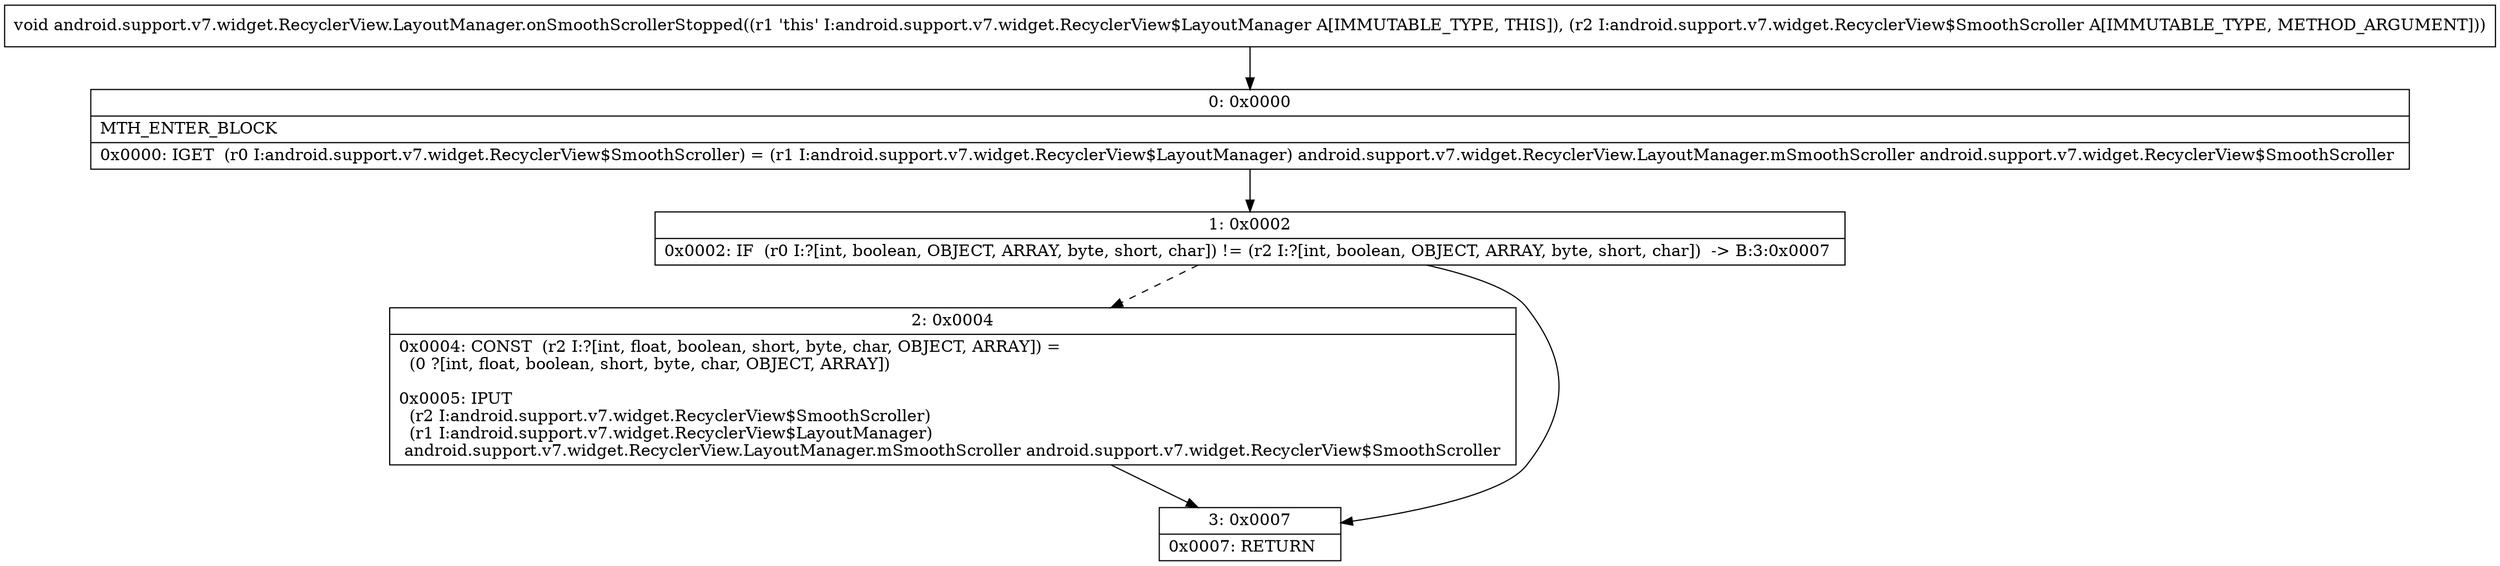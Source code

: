 digraph "CFG forandroid.support.v7.widget.RecyclerView.LayoutManager.onSmoothScrollerStopped(Landroid\/support\/v7\/widget\/RecyclerView$SmoothScroller;)V" {
Node_0 [shape=record,label="{0\:\ 0x0000|MTH_ENTER_BLOCK\l|0x0000: IGET  (r0 I:android.support.v7.widget.RecyclerView$SmoothScroller) = (r1 I:android.support.v7.widget.RecyclerView$LayoutManager) android.support.v7.widget.RecyclerView.LayoutManager.mSmoothScroller android.support.v7.widget.RecyclerView$SmoothScroller \l}"];
Node_1 [shape=record,label="{1\:\ 0x0002|0x0002: IF  (r0 I:?[int, boolean, OBJECT, ARRAY, byte, short, char]) != (r2 I:?[int, boolean, OBJECT, ARRAY, byte, short, char])  \-\> B:3:0x0007 \l}"];
Node_2 [shape=record,label="{2\:\ 0x0004|0x0004: CONST  (r2 I:?[int, float, boolean, short, byte, char, OBJECT, ARRAY]) = \l  (0 ?[int, float, boolean, short, byte, char, OBJECT, ARRAY])\l \l0x0005: IPUT  \l  (r2 I:android.support.v7.widget.RecyclerView$SmoothScroller)\l  (r1 I:android.support.v7.widget.RecyclerView$LayoutManager)\l android.support.v7.widget.RecyclerView.LayoutManager.mSmoothScroller android.support.v7.widget.RecyclerView$SmoothScroller \l}"];
Node_3 [shape=record,label="{3\:\ 0x0007|0x0007: RETURN   \l}"];
MethodNode[shape=record,label="{void android.support.v7.widget.RecyclerView.LayoutManager.onSmoothScrollerStopped((r1 'this' I:android.support.v7.widget.RecyclerView$LayoutManager A[IMMUTABLE_TYPE, THIS]), (r2 I:android.support.v7.widget.RecyclerView$SmoothScroller A[IMMUTABLE_TYPE, METHOD_ARGUMENT])) }"];
MethodNode -> Node_0;
Node_0 -> Node_1;
Node_1 -> Node_2[style=dashed];
Node_1 -> Node_3;
Node_2 -> Node_3;
}

